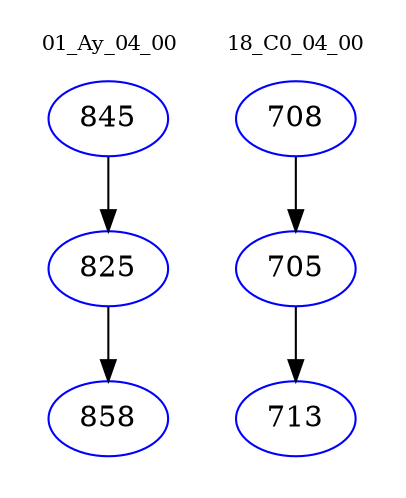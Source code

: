 digraph{
subgraph cluster_0 {
color = white
label = "01_Ay_04_00";
fontsize=10;
T0_845 [label="845", color="blue"]
T0_845 -> T0_825 [color="black"]
T0_825 [label="825", color="blue"]
T0_825 -> T0_858 [color="black"]
T0_858 [label="858", color="blue"]
}
subgraph cluster_1 {
color = white
label = "18_C0_04_00";
fontsize=10;
T1_708 [label="708", color="blue"]
T1_708 -> T1_705 [color="black"]
T1_705 [label="705", color="blue"]
T1_705 -> T1_713 [color="black"]
T1_713 [label="713", color="blue"]
}
}
